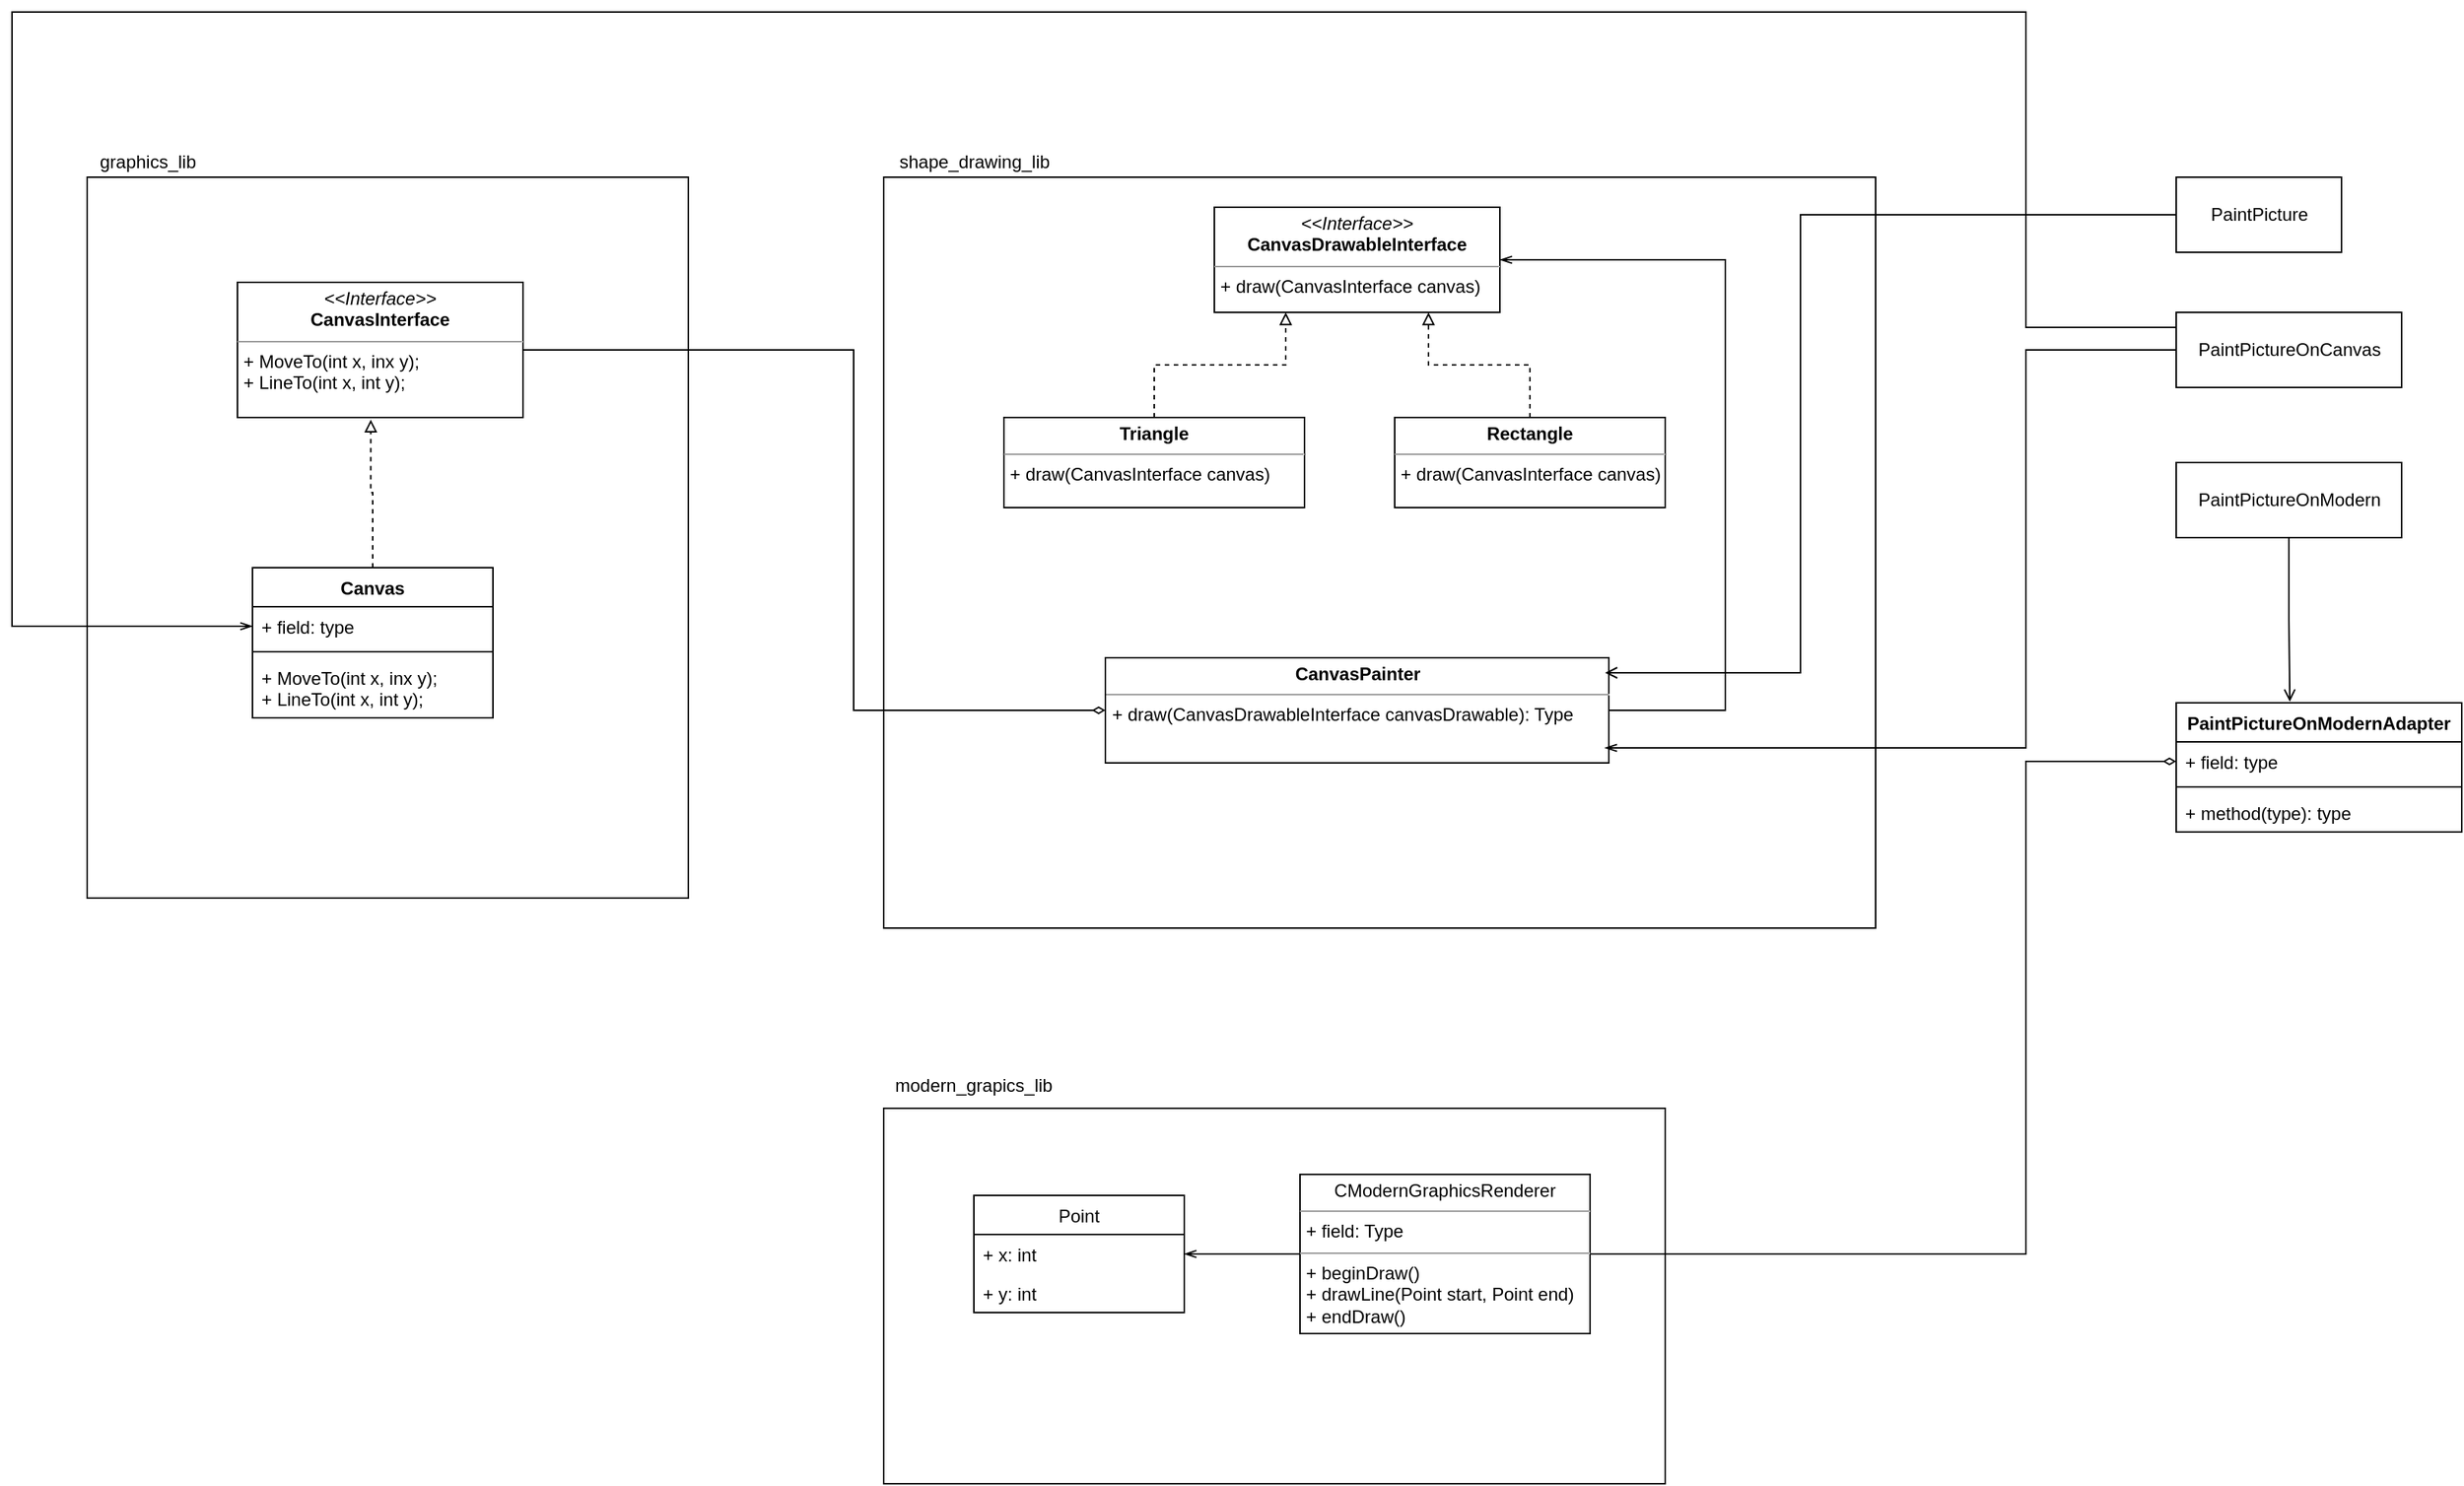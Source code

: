 <mxfile version="17.4.1" type="github">
  <diagram id="C5RBs43oDa-KdzZeNtuy" name="Page-1">
    <mxGraphModel dx="2125" dy="1893" grid="1" gridSize="10" guides="1" tooltips="1" connect="1" arrows="1" fold="1" page="1" pageScale="1" pageWidth="827" pageHeight="1169" math="0" shadow="0">
      <root>
        <mxCell id="WIyWlLk6GJQsqaUBKTNV-0" />
        <mxCell id="WIyWlLk6GJQsqaUBKTNV-1" parent="WIyWlLk6GJQsqaUBKTNV-0" />
        <mxCell id="w26-jd_fZ5yCgCjcOmdc-36" value="" style="rounded=0;whiteSpace=wrap;html=1;fillColor=none;" vertex="1" parent="WIyWlLk6GJQsqaUBKTNV-1">
          <mxGeometry x="580" y="620" width="520" height="250" as="geometry" />
        </mxCell>
        <mxCell id="w26-jd_fZ5yCgCjcOmdc-6" value="" style="rounded=0;whiteSpace=wrap;html=1;fillColor=none;" vertex="1" parent="WIyWlLk6GJQsqaUBKTNV-1">
          <mxGeometry x="50" width="400" height="480" as="geometry" />
        </mxCell>
        <mxCell id="w26-jd_fZ5yCgCjcOmdc-0" value="&lt;p style=&quot;margin: 0px ; margin-top: 4px ; text-align: center&quot;&gt;&lt;i&gt;&amp;lt;&amp;lt;Interface&amp;gt;&amp;gt;&lt;/i&gt;&lt;br&gt;&lt;b&gt;CanvasInterface&lt;/b&gt;&lt;/p&gt;&lt;hr size=&quot;1&quot;&gt;&lt;p style=&quot;margin: 0px ; margin-left: 4px&quot;&gt;+ MoveTo(int x, inx y);&lt;br&gt;+ LineTo(int x, int y);&lt;/p&gt;" style="verticalAlign=top;align=left;overflow=fill;fontSize=12;fontFamily=Helvetica;html=1;" vertex="1" parent="WIyWlLk6GJQsqaUBKTNV-1">
          <mxGeometry x="150" y="70" width="190" height="90" as="geometry" />
        </mxCell>
        <mxCell id="w26-jd_fZ5yCgCjcOmdc-5" style="edgeStyle=orthogonalEdgeStyle;rounded=0;orthogonalLoop=1;jettySize=auto;html=1;entryX=0.467;entryY=1.016;entryDx=0;entryDy=0;entryPerimeter=0;dashed=1;endArrow=block;endFill=0;" edge="1" parent="WIyWlLk6GJQsqaUBKTNV-1" source="w26-jd_fZ5yCgCjcOmdc-1" target="w26-jd_fZ5yCgCjcOmdc-0">
          <mxGeometry relative="1" as="geometry" />
        </mxCell>
        <mxCell id="w26-jd_fZ5yCgCjcOmdc-1" value="Canvas" style="swimlane;fontStyle=1;align=center;verticalAlign=top;childLayout=stackLayout;horizontal=1;startSize=26;horizontalStack=0;resizeParent=1;resizeParentMax=0;resizeLast=0;collapsible=1;marginBottom=0;" vertex="1" parent="WIyWlLk6GJQsqaUBKTNV-1">
          <mxGeometry x="160" y="260" width="160" height="100" as="geometry" />
        </mxCell>
        <mxCell id="w26-jd_fZ5yCgCjcOmdc-2" value="+ field: type" style="text;strokeColor=none;fillColor=none;align=left;verticalAlign=top;spacingLeft=4;spacingRight=4;overflow=hidden;rotatable=0;points=[[0,0.5],[1,0.5]];portConstraint=eastwest;" vertex="1" parent="w26-jd_fZ5yCgCjcOmdc-1">
          <mxGeometry y="26" width="160" height="26" as="geometry" />
        </mxCell>
        <mxCell id="w26-jd_fZ5yCgCjcOmdc-3" value="" style="line;strokeWidth=1;fillColor=none;align=left;verticalAlign=middle;spacingTop=-1;spacingLeft=3;spacingRight=3;rotatable=0;labelPosition=right;points=[];portConstraint=eastwest;" vertex="1" parent="w26-jd_fZ5yCgCjcOmdc-1">
          <mxGeometry y="52" width="160" height="8" as="geometry" />
        </mxCell>
        <mxCell id="w26-jd_fZ5yCgCjcOmdc-4" value="+ MoveTo(int x, inx y);&#xa;+ LineTo(int x, int y);" style="text;strokeColor=none;fillColor=none;align=left;verticalAlign=top;spacingLeft=4;spacingRight=4;overflow=hidden;rotatable=0;points=[[0,0.5],[1,0.5]];portConstraint=eastwest;" vertex="1" parent="w26-jd_fZ5yCgCjcOmdc-1">
          <mxGeometry y="60" width="160" height="40" as="geometry" />
        </mxCell>
        <mxCell id="w26-jd_fZ5yCgCjcOmdc-7" value="graphics_lib" style="text;html=1;align=center;verticalAlign=middle;resizable=0;points=[];autosize=1;strokeColor=none;fillColor=none;" vertex="1" parent="WIyWlLk6GJQsqaUBKTNV-1">
          <mxGeometry x="50" y="-20" width="80" height="20" as="geometry" />
        </mxCell>
        <mxCell id="w26-jd_fZ5yCgCjcOmdc-8" value="&lt;p style=&quot;margin: 0px ; margin-top: 4px ; text-align: center&quot;&gt;&lt;i&gt;&amp;lt;&amp;lt;Interface&amp;gt;&amp;gt;&lt;/i&gt;&lt;br&gt;&lt;b&gt;CanvasDrawableInterface&lt;/b&gt;&lt;/p&gt;&lt;hr size=&quot;1&quot;&gt;&lt;p style=&quot;margin: 0px ; margin-left: 4px&quot;&gt;+ draw(&lt;span style=&quot;text-align: center&quot;&gt;CanvasInterface&amp;nbsp;&lt;/span&gt;canvas)&lt;/p&gt;" style="verticalAlign=top;align=left;overflow=fill;fontSize=12;fontFamily=Helvetica;html=1;fillColor=none;" vertex="1" parent="WIyWlLk6GJQsqaUBKTNV-1">
          <mxGeometry x="800" y="20" width="190" height="70" as="geometry" />
        </mxCell>
        <mxCell id="w26-jd_fZ5yCgCjcOmdc-11" style="edgeStyle=orthogonalEdgeStyle;rounded=0;orthogonalLoop=1;jettySize=auto;html=1;entryX=0.25;entryY=1;entryDx=0;entryDy=0;dashed=1;endArrow=block;endFill=0;" edge="1" parent="WIyWlLk6GJQsqaUBKTNV-1" source="w26-jd_fZ5yCgCjcOmdc-9" target="w26-jd_fZ5yCgCjcOmdc-8">
          <mxGeometry relative="1" as="geometry" />
        </mxCell>
        <mxCell id="w26-jd_fZ5yCgCjcOmdc-9" value="&lt;p style=&quot;margin: 0px ; margin-top: 4px ; text-align: center&quot;&gt;&lt;b&gt;Triangle&lt;/b&gt;&lt;/p&gt;&lt;hr size=&quot;1&quot;&gt;&lt;p style=&quot;margin: 0px ; margin-left: 4px&quot;&gt;+ draw(&lt;span style=&quot;text-align: center&quot;&gt;CanvasInterface&amp;nbsp;&lt;/span&gt;canvas)&lt;/p&gt;" style="verticalAlign=top;align=left;overflow=fill;fontSize=12;fontFamily=Helvetica;html=1;fillColor=none;" vertex="1" parent="WIyWlLk6GJQsqaUBKTNV-1">
          <mxGeometry x="660" y="160" width="200" height="60" as="geometry" />
        </mxCell>
        <mxCell id="w26-jd_fZ5yCgCjcOmdc-12" style="edgeStyle=orthogonalEdgeStyle;rounded=0;orthogonalLoop=1;jettySize=auto;html=1;entryX=0.75;entryY=1;entryDx=0;entryDy=0;dashed=1;endArrow=block;endFill=0;" edge="1" parent="WIyWlLk6GJQsqaUBKTNV-1" source="w26-jd_fZ5yCgCjcOmdc-10" target="w26-jd_fZ5yCgCjcOmdc-8">
          <mxGeometry relative="1" as="geometry" />
        </mxCell>
        <mxCell id="w26-jd_fZ5yCgCjcOmdc-10" value="&lt;p style=&quot;margin: 0px ; margin-top: 4px ; text-align: center&quot;&gt;&lt;b&gt;Rectangle&lt;/b&gt;&lt;/p&gt;&lt;hr size=&quot;1&quot;&gt;&lt;p style=&quot;margin: 0px ; margin-left: 4px&quot;&gt;+ draw(&lt;span style=&quot;text-align: center&quot;&gt;CanvasInterface&amp;nbsp;&lt;/span&gt;canvas)&lt;/p&gt;" style="verticalAlign=top;align=left;overflow=fill;fontSize=12;fontFamily=Helvetica;html=1;fillColor=none;" vertex="1" parent="WIyWlLk6GJQsqaUBKTNV-1">
          <mxGeometry x="920" y="160" width="180" height="60" as="geometry" />
        </mxCell>
        <mxCell id="w26-jd_fZ5yCgCjcOmdc-14" style="edgeStyle=orthogonalEdgeStyle;rounded=0;orthogonalLoop=1;jettySize=auto;html=1;endArrow=diamondThin;endFill=0;exitX=1;exitY=0.5;exitDx=0;exitDy=0;" edge="1" parent="WIyWlLk6GJQsqaUBKTNV-1" source="w26-jd_fZ5yCgCjcOmdc-0" target="w26-jd_fZ5yCgCjcOmdc-13">
          <mxGeometry relative="1" as="geometry">
            <Array as="points">
              <mxPoint x="560" y="115" />
              <mxPoint x="560" y="355" />
            </Array>
          </mxGeometry>
        </mxCell>
        <mxCell id="w26-jd_fZ5yCgCjcOmdc-15" style="edgeStyle=orthogonalEdgeStyle;rounded=0;orthogonalLoop=1;jettySize=auto;html=1;entryX=1;entryY=0.5;entryDx=0;entryDy=0;endArrow=openThin;endFill=0;" edge="1" parent="WIyWlLk6GJQsqaUBKTNV-1" source="w26-jd_fZ5yCgCjcOmdc-13" target="w26-jd_fZ5yCgCjcOmdc-8">
          <mxGeometry relative="1" as="geometry">
            <Array as="points">
              <mxPoint x="1140" y="355" />
              <mxPoint x="1140" y="55" />
            </Array>
          </mxGeometry>
        </mxCell>
        <mxCell id="w26-jd_fZ5yCgCjcOmdc-13" value="&lt;p style=&quot;margin: 0px ; margin-top: 4px ; text-align: center&quot;&gt;&lt;b&gt;CanvasPainter&lt;/b&gt;&lt;/p&gt;&lt;hr size=&quot;1&quot;&gt;&lt;p style=&quot;margin: 0px ; margin-left: 4px&quot;&gt;+ draw(CanvasDrawableInterface canvasDrawable&lt;span&gt;): Type&lt;/span&gt;&lt;/p&gt;" style="verticalAlign=top;align=left;overflow=fill;fontSize=12;fontFamily=Helvetica;html=1;fillColor=none;" vertex="1" parent="WIyWlLk6GJQsqaUBKTNV-1">
          <mxGeometry x="727.5" y="320" width="335" height="70" as="geometry" />
        </mxCell>
        <mxCell id="w26-jd_fZ5yCgCjcOmdc-16" value="" style="rounded=0;whiteSpace=wrap;html=1;fillColor=none;" vertex="1" parent="WIyWlLk6GJQsqaUBKTNV-1">
          <mxGeometry x="580" width="660" height="500" as="geometry" />
        </mxCell>
        <mxCell id="w26-jd_fZ5yCgCjcOmdc-17" value="shape_drawing_lib" style="text;html=1;align=center;verticalAlign=middle;resizable=0;points=[];autosize=1;strokeColor=none;fillColor=none;" vertex="1" parent="WIyWlLk6GJQsqaUBKTNV-1">
          <mxGeometry x="580" y="-20" width="120" height="20" as="geometry" />
        </mxCell>
        <mxCell id="w26-jd_fZ5yCgCjcOmdc-18" value="Point" style="swimlane;fontStyle=0;childLayout=stackLayout;horizontal=1;startSize=26;fillColor=none;horizontalStack=0;resizeParent=1;resizeParentMax=0;resizeLast=0;collapsible=1;marginBottom=0;" vertex="1" parent="WIyWlLk6GJQsqaUBKTNV-1">
          <mxGeometry x="640" y="678" width="140" height="78" as="geometry" />
        </mxCell>
        <mxCell id="w26-jd_fZ5yCgCjcOmdc-19" value="+ x: int" style="text;strokeColor=none;fillColor=none;align=left;verticalAlign=top;spacingLeft=4;spacingRight=4;overflow=hidden;rotatable=0;points=[[0,0.5],[1,0.5]];portConstraint=eastwest;" vertex="1" parent="w26-jd_fZ5yCgCjcOmdc-18">
          <mxGeometry y="26" width="140" height="26" as="geometry" />
        </mxCell>
        <mxCell id="w26-jd_fZ5yCgCjcOmdc-20" value="+ y: int" style="text;strokeColor=none;fillColor=none;align=left;verticalAlign=top;spacingLeft=4;spacingRight=4;overflow=hidden;rotatable=0;points=[[0,0.5],[1,0.5]];portConstraint=eastwest;" vertex="1" parent="w26-jd_fZ5yCgCjcOmdc-18">
          <mxGeometry y="52" width="140" height="26" as="geometry" />
        </mxCell>
        <mxCell id="w26-jd_fZ5yCgCjcOmdc-35" style="edgeStyle=orthogonalEdgeStyle;rounded=0;orthogonalLoop=1;jettySize=auto;html=1;entryX=1;entryY=0.5;entryDx=0;entryDy=0;endArrow=openThin;endFill=0;" edge="1" parent="WIyWlLk6GJQsqaUBKTNV-1" source="w26-jd_fZ5yCgCjcOmdc-34" target="w26-jd_fZ5yCgCjcOmdc-19">
          <mxGeometry relative="1" as="geometry" />
        </mxCell>
        <mxCell id="w26-jd_fZ5yCgCjcOmdc-34" value="&lt;p style=&quot;margin: 0px ; margin-top: 4px ; text-align: center&quot;&gt;CModernGraphicsRenderer&lt;br&gt;&lt;/p&gt;&lt;hr size=&quot;1&quot;&gt;&lt;p style=&quot;margin: 0px ; margin-left: 4px&quot;&gt;+ field: Type&lt;/p&gt;&lt;hr size=&quot;1&quot;&gt;&lt;p style=&quot;margin: 0px ; margin-left: 4px&quot;&gt;+ b&lt;span style=&quot;text-align: center&quot;&gt;eginDraw&lt;/span&gt;()&lt;/p&gt;&lt;p style=&quot;margin: 0px ; margin-left: 4px&quot;&gt;+ drawLine(Point start, Point end)&lt;/p&gt;&lt;p style=&quot;margin: 0px ; margin-left: 4px&quot;&gt;+ endDraw()&lt;/p&gt;" style="verticalAlign=top;align=left;overflow=fill;fontSize=12;fontFamily=Helvetica;html=1;fillColor=none;" vertex="1" parent="WIyWlLk6GJQsqaUBKTNV-1">
          <mxGeometry x="857" y="664" width="193" height="106" as="geometry" />
        </mxCell>
        <mxCell id="w26-jd_fZ5yCgCjcOmdc-37" value="modern_grapics_lib" style="text;html=1;strokeColor=none;fillColor=none;align=center;verticalAlign=middle;whiteSpace=wrap;rounded=0;" vertex="1" parent="WIyWlLk6GJQsqaUBKTNV-1">
          <mxGeometry x="580" y="590" width="120" height="30" as="geometry" />
        </mxCell>
        <mxCell id="w26-jd_fZ5yCgCjcOmdc-51" style="edgeStyle=orthogonalEdgeStyle;rounded=0;orthogonalLoop=1;jettySize=auto;html=1;endArrow=open;endFill=0;" edge="1" parent="WIyWlLk6GJQsqaUBKTNV-1" source="w26-jd_fZ5yCgCjcOmdc-38">
          <mxGeometry relative="1" as="geometry">
            <mxPoint x="1060" y="330" as="targetPoint" />
            <Array as="points">
              <mxPoint x="1190" y="25" />
              <mxPoint x="1190" y="330" />
              <mxPoint x="1060" y="330" />
            </Array>
          </mxGeometry>
        </mxCell>
        <mxCell id="w26-jd_fZ5yCgCjcOmdc-38" value="PaintPicture" style="html=1;fillColor=none;" vertex="1" parent="WIyWlLk6GJQsqaUBKTNV-1">
          <mxGeometry x="1440" width="110" height="50" as="geometry" />
        </mxCell>
        <mxCell id="w26-jd_fZ5yCgCjcOmdc-47" style="edgeStyle=orthogonalEdgeStyle;rounded=0;orthogonalLoop=1;jettySize=auto;html=1;entryX=0.727;entryY=0.76;entryDx=0;entryDy=0;entryPerimeter=0;endArrow=openThin;endFill=0;" edge="1" parent="WIyWlLk6GJQsqaUBKTNV-1" source="w26-jd_fZ5yCgCjcOmdc-39" target="w26-jd_fZ5yCgCjcOmdc-16">
          <mxGeometry relative="1" as="geometry" />
        </mxCell>
        <mxCell id="w26-jd_fZ5yCgCjcOmdc-48" style="edgeStyle=orthogonalEdgeStyle;rounded=0;orthogonalLoop=1;jettySize=auto;html=1;endArrow=openThin;endFill=0;" edge="1" parent="WIyWlLk6GJQsqaUBKTNV-1" source="w26-jd_fZ5yCgCjcOmdc-39" target="w26-jd_fZ5yCgCjcOmdc-2">
          <mxGeometry relative="1" as="geometry">
            <Array as="points">
              <mxPoint x="1340" y="100" />
              <mxPoint x="1340" y="-110" />
              <mxPoint y="-110" />
              <mxPoint y="299" />
            </Array>
          </mxGeometry>
        </mxCell>
        <mxCell id="w26-jd_fZ5yCgCjcOmdc-39" value="PaintPictureOnCanvas" style="html=1;fillColor=none;" vertex="1" parent="WIyWlLk6GJQsqaUBKTNV-1">
          <mxGeometry x="1440" y="90" width="150" height="50" as="geometry" />
        </mxCell>
        <mxCell id="w26-jd_fZ5yCgCjcOmdc-50" style="edgeStyle=orthogonalEdgeStyle;rounded=0;orthogonalLoop=1;jettySize=auto;html=1;entryX=0.398;entryY=-0.009;entryDx=0;entryDy=0;entryPerimeter=0;endArrow=open;endFill=0;" edge="1" parent="WIyWlLk6GJQsqaUBKTNV-1" source="w26-jd_fZ5yCgCjcOmdc-40" target="w26-jd_fZ5yCgCjcOmdc-42">
          <mxGeometry relative="1" as="geometry" />
        </mxCell>
        <mxCell id="w26-jd_fZ5yCgCjcOmdc-40" value="PaintPictureOnModern" style="html=1;fillColor=none;" vertex="1" parent="WIyWlLk6GJQsqaUBKTNV-1">
          <mxGeometry x="1440" y="190" width="150" height="50" as="geometry" />
        </mxCell>
        <mxCell id="w26-jd_fZ5yCgCjcOmdc-42" value="PaintPictureOnModernAdapter" style="swimlane;fontStyle=1;align=center;verticalAlign=top;childLayout=stackLayout;horizontal=1;startSize=26;horizontalStack=0;resizeParent=1;resizeParentMax=0;resizeLast=0;collapsible=1;marginBottom=0;fillColor=none;" vertex="1" parent="WIyWlLk6GJQsqaUBKTNV-1">
          <mxGeometry x="1440" y="350" width="190" height="86" as="geometry" />
        </mxCell>
        <mxCell id="w26-jd_fZ5yCgCjcOmdc-43" value="+ field: type" style="text;strokeColor=none;fillColor=none;align=left;verticalAlign=top;spacingLeft=4;spacingRight=4;overflow=hidden;rotatable=0;points=[[0,0.5],[1,0.5]];portConstraint=eastwest;" vertex="1" parent="w26-jd_fZ5yCgCjcOmdc-42">
          <mxGeometry y="26" width="190" height="26" as="geometry" />
        </mxCell>
        <mxCell id="w26-jd_fZ5yCgCjcOmdc-44" value="" style="line;strokeWidth=1;fillColor=none;align=left;verticalAlign=middle;spacingTop=-1;spacingLeft=3;spacingRight=3;rotatable=0;labelPosition=right;points=[];portConstraint=eastwest;" vertex="1" parent="w26-jd_fZ5yCgCjcOmdc-42">
          <mxGeometry y="52" width="190" height="8" as="geometry" />
        </mxCell>
        <mxCell id="w26-jd_fZ5yCgCjcOmdc-45" value="+ method(type): type" style="text;strokeColor=none;fillColor=none;align=left;verticalAlign=top;spacingLeft=4;spacingRight=4;overflow=hidden;rotatable=0;points=[[0,0.5],[1,0.5]];portConstraint=eastwest;" vertex="1" parent="w26-jd_fZ5yCgCjcOmdc-42">
          <mxGeometry y="60" width="190" height="26" as="geometry" />
        </mxCell>
        <mxCell id="w26-jd_fZ5yCgCjcOmdc-49" style="edgeStyle=orthogonalEdgeStyle;rounded=0;orthogonalLoop=1;jettySize=auto;html=1;endArrow=diamondThin;endFill=0;exitX=1;exitY=0.5;exitDx=0;exitDy=0;" edge="1" parent="WIyWlLk6GJQsqaUBKTNV-1" source="w26-jd_fZ5yCgCjcOmdc-34" target="w26-jd_fZ5yCgCjcOmdc-43">
          <mxGeometry relative="1" as="geometry">
            <Array as="points">
              <mxPoint x="1340" y="717" />
              <mxPoint x="1340" y="389" />
            </Array>
          </mxGeometry>
        </mxCell>
      </root>
    </mxGraphModel>
  </diagram>
</mxfile>
